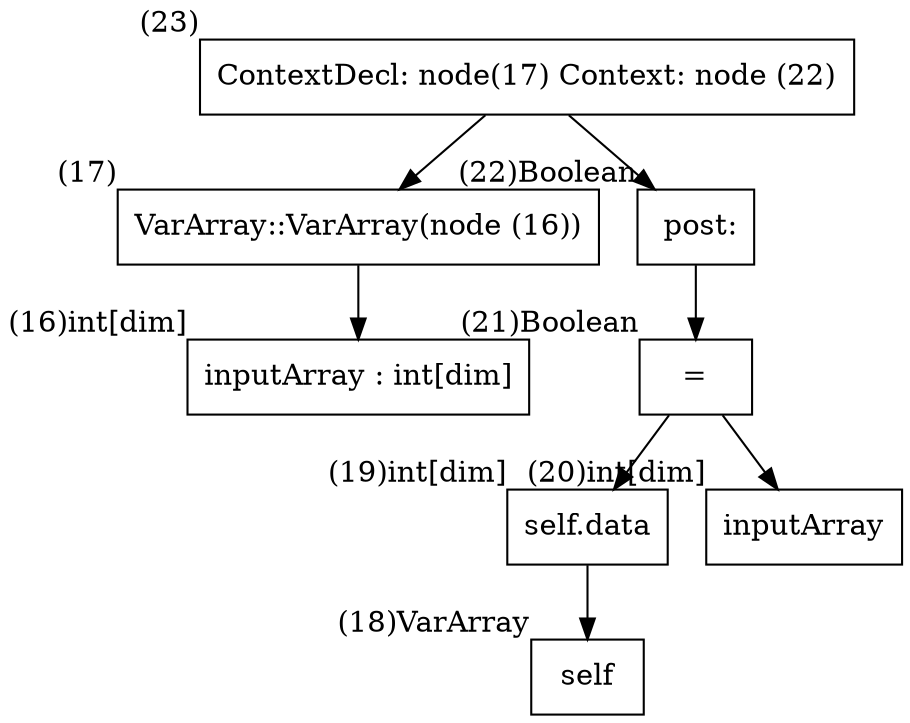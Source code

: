 digraph AST {
  node [shape=box];
  n23 [label="ContextDecl: node(17) Context: node (22)", xlabel="(23)"];
  n23 -> n17;
  n23 -> n22;
  n17 [label="VarArray::VarArray(node (16))", xlabel="(17)"];
  n17 -> n16;
  n22 [label=" post:", xlabel="(22)Boolean"];
  n22 -> n21;
  n16 [label="inputArray : int[dim]", xlabel="(16)int[dim]"];
  n21 [label="=", xlabel="(21)Boolean"];
  n21 -> n19;
  n21 -> n20;
  n19 [label="self.data", xlabel="(19)int[dim]"];
  n19 -> n18;
  n20 [label="inputArray", xlabel="(20)int[dim]"];
  n18 [label="self", xlabel="(18)VarArray"];
}
